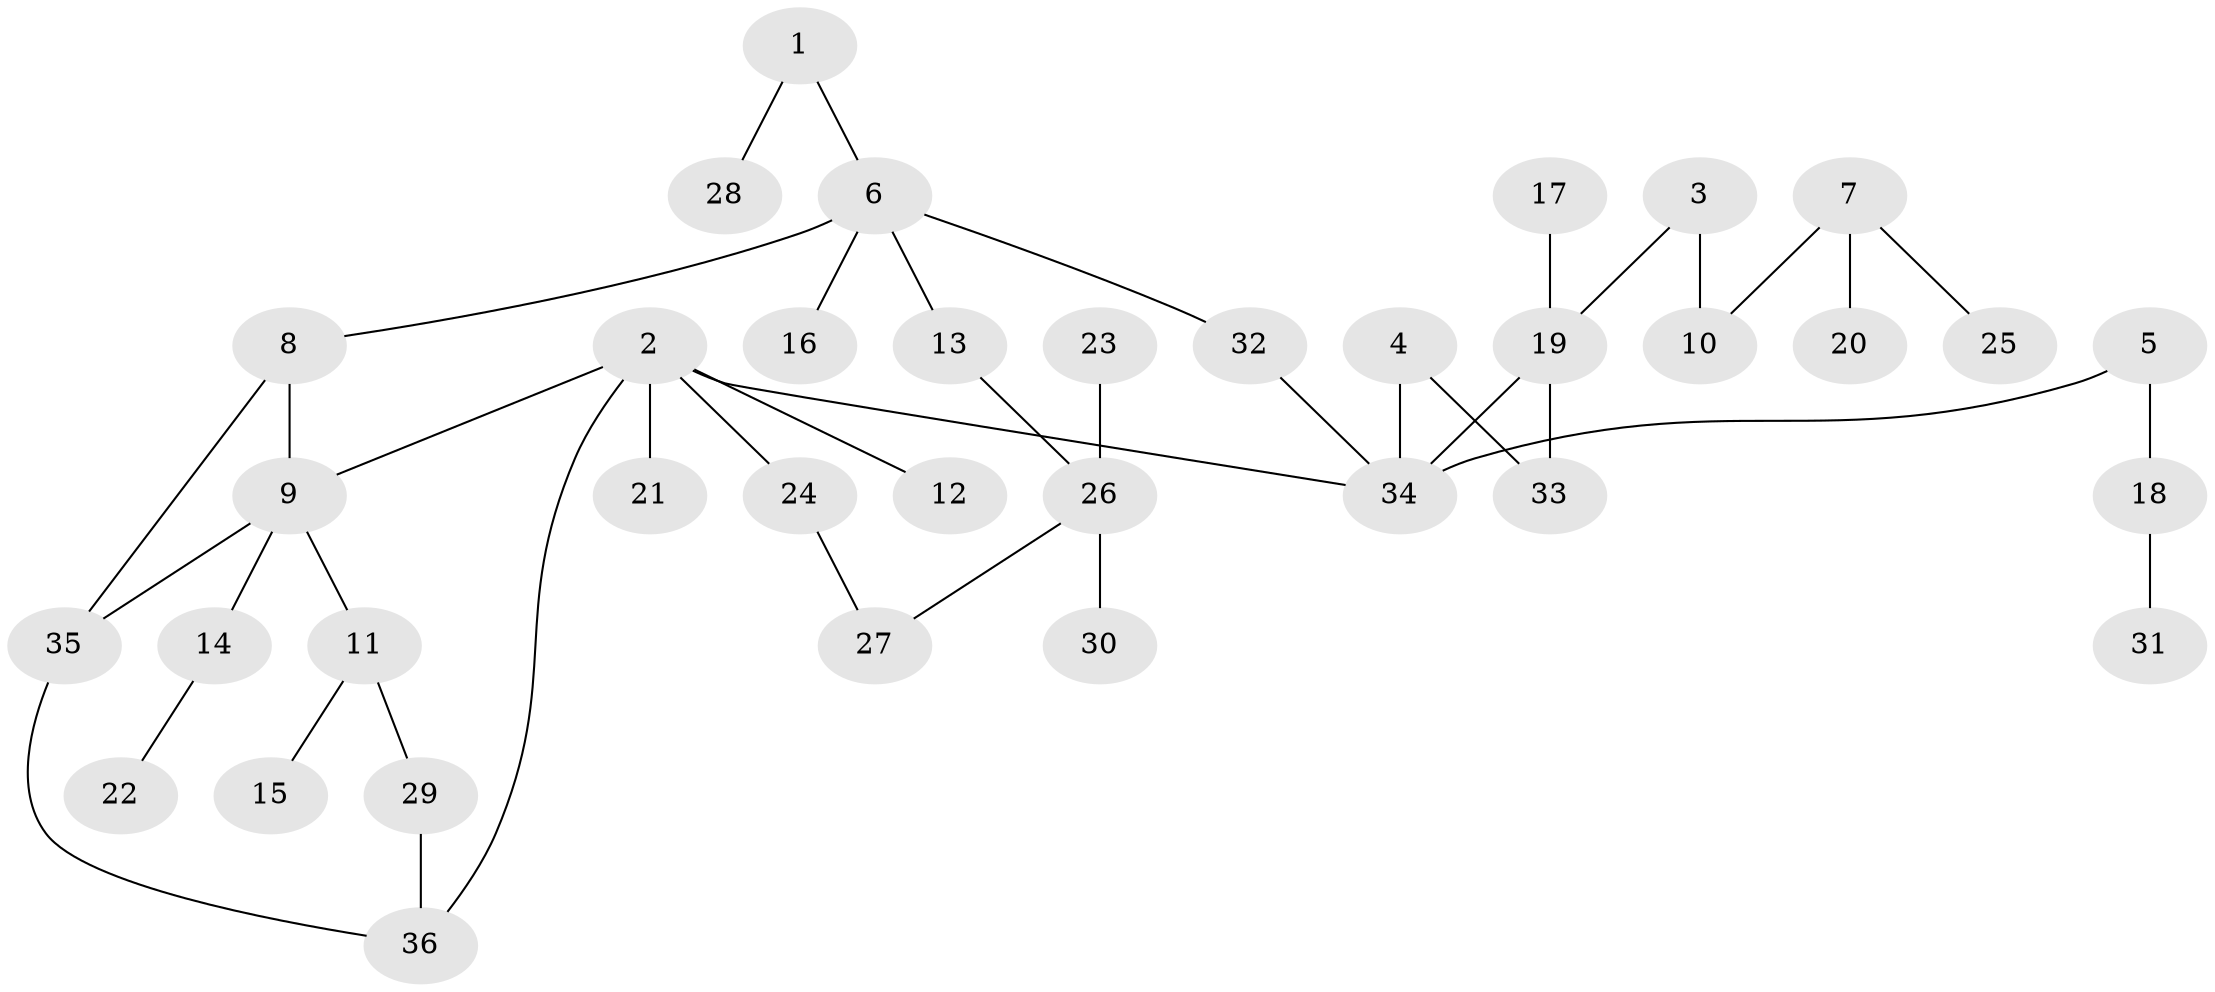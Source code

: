 // original degree distribution, {5: 0.06944444444444445, 7: 0.013888888888888888, 2: 0.3611111111111111, 4: 0.013888888888888888, 6: 0.013888888888888888, 3: 0.1527777777777778, 1: 0.375}
// Generated by graph-tools (version 1.1) at 2025/01/03/09/25 03:01:07]
// undirected, 36 vertices, 41 edges
graph export_dot {
graph [start="1"]
  node [color=gray90,style=filled];
  1;
  2;
  3;
  4;
  5;
  6;
  7;
  8;
  9;
  10;
  11;
  12;
  13;
  14;
  15;
  16;
  17;
  18;
  19;
  20;
  21;
  22;
  23;
  24;
  25;
  26;
  27;
  28;
  29;
  30;
  31;
  32;
  33;
  34;
  35;
  36;
  1 -- 6 [weight=1.0];
  1 -- 28 [weight=1.0];
  2 -- 9 [weight=1.0];
  2 -- 12 [weight=1.0];
  2 -- 21 [weight=1.0];
  2 -- 24 [weight=1.0];
  2 -- 34 [weight=1.0];
  2 -- 36 [weight=1.0];
  3 -- 10 [weight=1.0];
  3 -- 19 [weight=1.0];
  4 -- 33 [weight=1.0];
  4 -- 34 [weight=1.0];
  5 -- 18 [weight=1.0];
  5 -- 34 [weight=1.0];
  6 -- 8 [weight=1.0];
  6 -- 13 [weight=1.0];
  6 -- 16 [weight=1.0];
  6 -- 32 [weight=1.0];
  7 -- 10 [weight=1.0];
  7 -- 20 [weight=1.0];
  7 -- 25 [weight=1.0];
  8 -- 9 [weight=1.0];
  8 -- 35 [weight=1.0];
  9 -- 11 [weight=1.0];
  9 -- 14 [weight=1.0];
  9 -- 35 [weight=1.0];
  11 -- 15 [weight=1.0];
  11 -- 29 [weight=1.0];
  13 -- 26 [weight=1.0];
  14 -- 22 [weight=1.0];
  17 -- 19 [weight=1.0];
  18 -- 31 [weight=1.0];
  19 -- 33 [weight=1.0];
  19 -- 34 [weight=1.0];
  23 -- 26 [weight=1.0];
  24 -- 27 [weight=1.0];
  26 -- 27 [weight=1.0];
  26 -- 30 [weight=1.0];
  29 -- 36 [weight=1.0];
  32 -- 34 [weight=1.0];
  35 -- 36 [weight=1.0];
}
